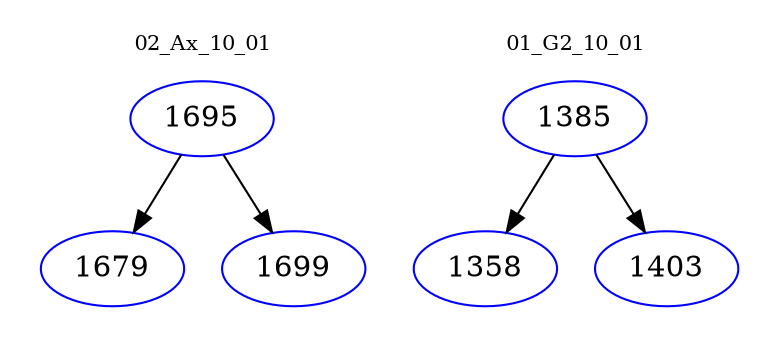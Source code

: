digraph{
subgraph cluster_0 {
color = white
label = "02_Ax_10_01";
fontsize=10;
T0_1695 [label="1695", color="blue"]
T0_1695 -> T0_1679 [color="black"]
T0_1679 [label="1679", color="blue"]
T0_1695 -> T0_1699 [color="black"]
T0_1699 [label="1699", color="blue"]
}
subgraph cluster_1 {
color = white
label = "01_G2_10_01";
fontsize=10;
T1_1385 [label="1385", color="blue"]
T1_1385 -> T1_1358 [color="black"]
T1_1358 [label="1358", color="blue"]
T1_1385 -> T1_1403 [color="black"]
T1_1403 [label="1403", color="blue"]
}
}
